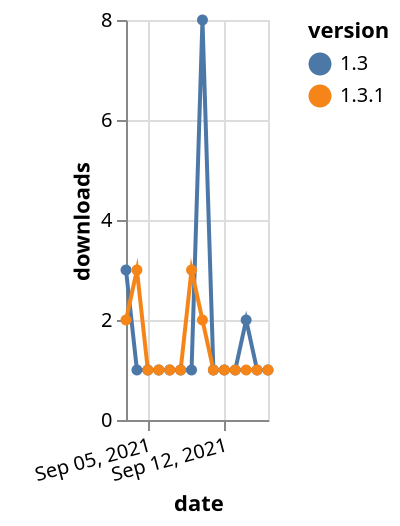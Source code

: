 {"$schema": "https://vega.github.io/schema/vega-lite/v5.json", "description": "A simple bar chart with embedded data.", "data": {"values": [{"date": "2021-09-03", "total": 651, "delta": 3, "version": "1.3"}, {"date": "2021-09-04", "total": 652, "delta": 1, "version": "1.3"}, {"date": "2021-09-05", "total": 653, "delta": 1, "version": "1.3"}, {"date": "2021-09-06", "total": 654, "delta": 1, "version": "1.3"}, {"date": "2021-09-07", "total": 655, "delta": 1, "version": "1.3"}, {"date": "2021-09-08", "total": 656, "delta": 1, "version": "1.3"}, {"date": "2021-09-09", "total": 657, "delta": 1, "version": "1.3"}, {"date": "2021-09-10", "total": 665, "delta": 8, "version": "1.3"}, {"date": "2021-09-11", "total": 666, "delta": 1, "version": "1.3"}, {"date": "2021-09-12", "total": 667, "delta": 1, "version": "1.3"}, {"date": "2021-09-13", "total": 668, "delta": 1, "version": "1.3"}, {"date": "2021-09-14", "total": 670, "delta": 2, "version": "1.3"}, {"date": "2021-09-15", "total": 671, "delta": 1, "version": "1.3"}, {"date": "2021-09-16", "total": 672, "delta": 1, "version": "1.3"}, {"date": "2021-09-03", "total": 108, "delta": 2, "version": "1.3.1"}, {"date": "2021-09-04", "total": 111, "delta": 3, "version": "1.3.1"}, {"date": "2021-09-05", "total": 112, "delta": 1, "version": "1.3.1"}, {"date": "2021-09-06", "total": 113, "delta": 1, "version": "1.3.1"}, {"date": "2021-09-07", "total": 114, "delta": 1, "version": "1.3.1"}, {"date": "2021-09-08", "total": 115, "delta": 1, "version": "1.3.1"}, {"date": "2021-09-09", "total": 118, "delta": 3, "version": "1.3.1"}, {"date": "2021-09-10", "total": 120, "delta": 2, "version": "1.3.1"}, {"date": "2021-09-11", "total": 121, "delta": 1, "version": "1.3.1"}, {"date": "2021-09-12", "total": 122, "delta": 1, "version": "1.3.1"}, {"date": "2021-09-13", "total": 123, "delta": 1, "version": "1.3.1"}, {"date": "2021-09-14", "total": 124, "delta": 1, "version": "1.3.1"}, {"date": "2021-09-15", "total": 125, "delta": 1, "version": "1.3.1"}, {"date": "2021-09-16", "total": 126, "delta": 1, "version": "1.3.1"}]}, "width": "container", "mark": {"type": "line", "point": {"filled": true}}, "encoding": {"x": {"field": "date", "type": "temporal", "timeUnit": "yearmonthdate", "title": "date", "axis": {"labelAngle": -15}}, "y": {"field": "delta", "type": "quantitative", "title": "downloads"}, "color": {"field": "version", "type": "nominal"}, "tooltip": {"field": "delta"}}}